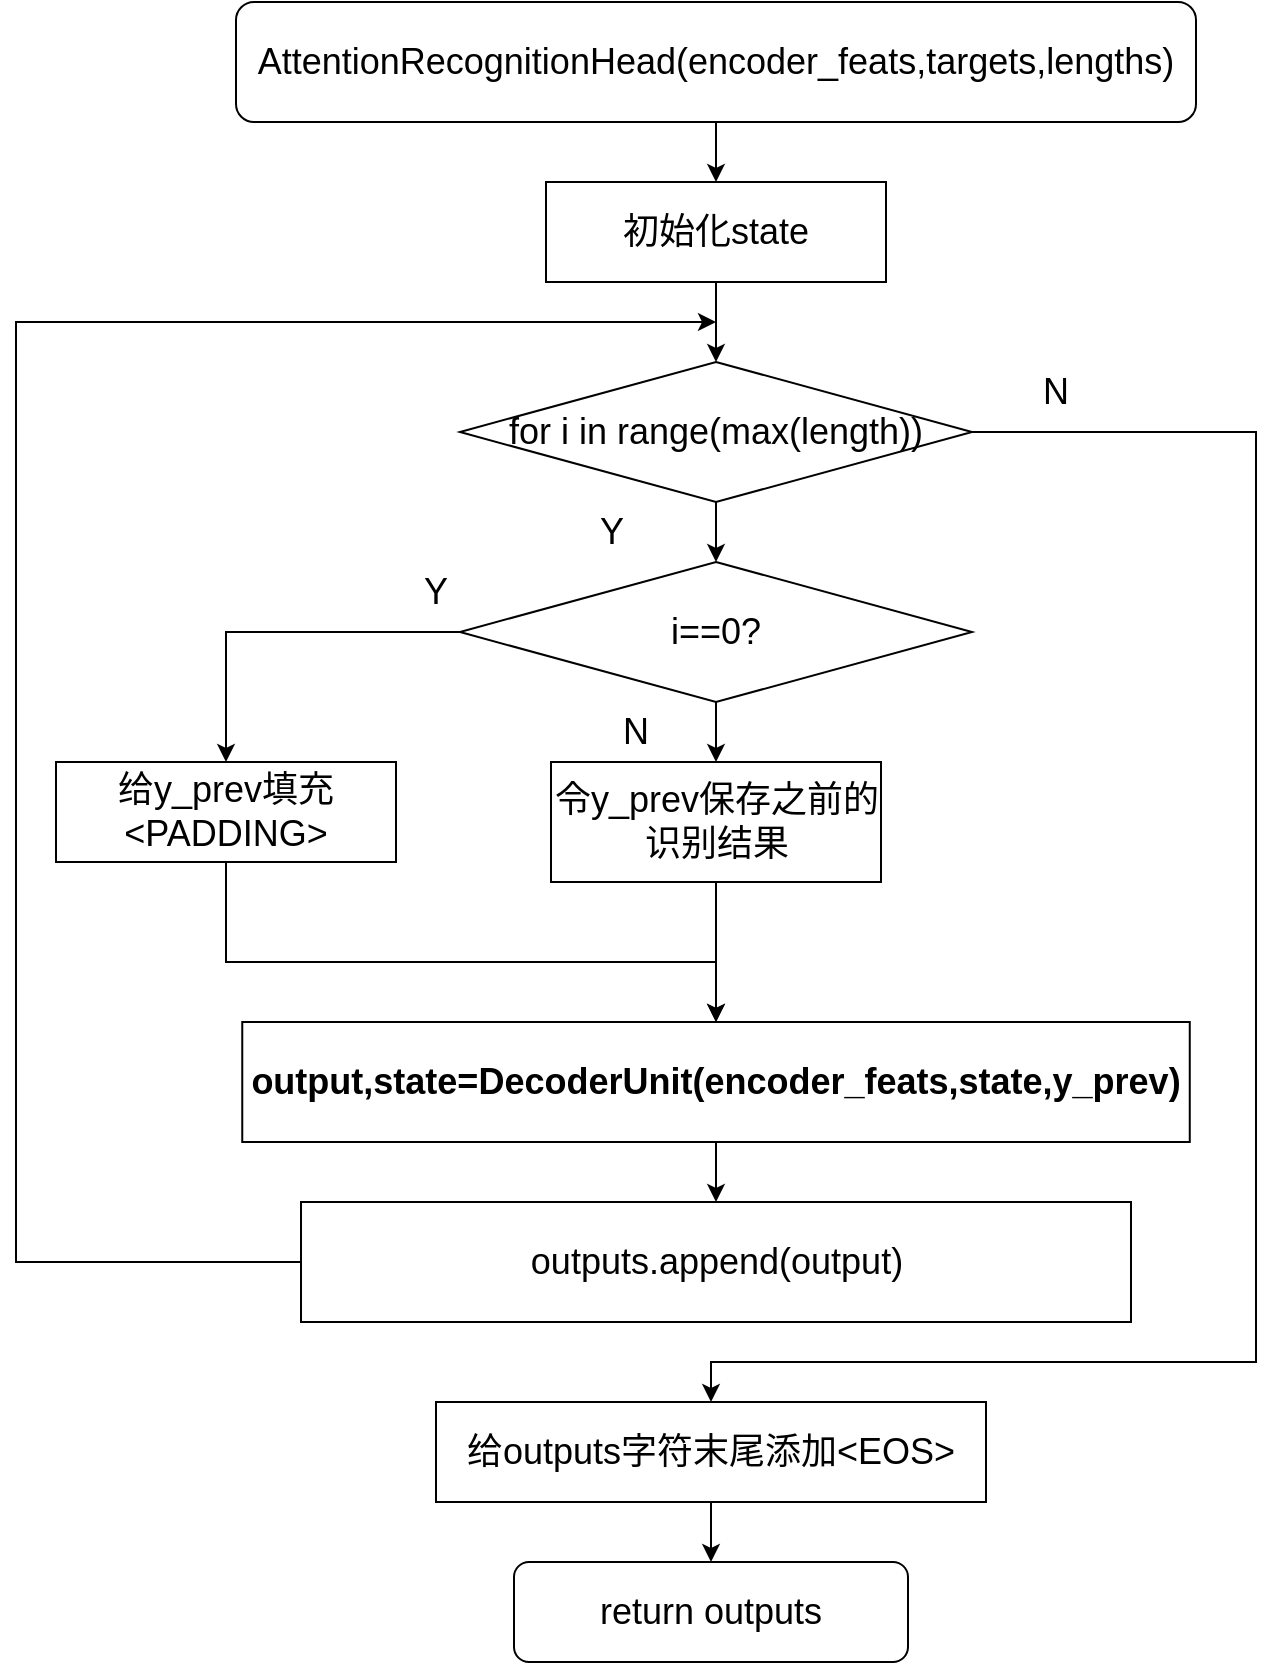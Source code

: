 <mxfile version="21.3.2" type="github">
  <diagram name="第 1 页" id="9CDZLtnK_lKL94_MYHNa">
    <mxGraphModel dx="1235" dy="571" grid="1" gridSize="10" guides="1" tooltips="1" connect="1" arrows="1" fold="1" page="1" pageScale="1" pageWidth="827" pageHeight="1169" math="0" shadow="0">
      <root>
        <mxCell id="0" />
        <mxCell id="1" parent="0" />
        <mxCell id="SE5Cj6JCZIgKS3xCDAxQ-5" value="" style="edgeStyle=orthogonalEdgeStyle;rounded=0;orthogonalLoop=1;jettySize=auto;html=1;entryX=0.5;entryY=0;entryDx=0;entryDy=0;exitX=0.5;exitY=1;exitDx=0;exitDy=0;" parent="1" source="SE5Cj6JCZIgKS3xCDAxQ-18" target="SE5Cj6JCZIgKS3xCDAxQ-6" edge="1">
          <mxGeometry relative="1" as="geometry">
            <mxPoint x="480" y="210" as="sourcePoint" />
            <mxPoint x="480" y="285" as="targetPoint" />
          </mxGeometry>
        </mxCell>
        <mxCell id="SE5Cj6JCZIgKS3xCDAxQ-19" value="" style="edgeStyle=orthogonalEdgeStyle;rounded=0;orthogonalLoop=1;jettySize=auto;html=1;" parent="1" source="SE5Cj6JCZIgKS3xCDAxQ-1" target="SE5Cj6JCZIgKS3xCDAxQ-18" edge="1">
          <mxGeometry relative="1" as="geometry" />
        </mxCell>
        <mxCell id="SE5Cj6JCZIgKS3xCDAxQ-1" value="&lt;font style=&quot;font-size: 18px;&quot;&gt;AttentionRecognitionHead(encoder_feats,targets,lengths)&lt;/font&gt;" style="rounded=1;whiteSpace=wrap;html=1;" parent="1" vertex="1">
          <mxGeometry x="230" y="80" width="480" height="60" as="geometry" />
        </mxCell>
        <mxCell id="SE5Cj6JCZIgKS3xCDAxQ-11" value="" style="edgeStyle=orthogonalEdgeStyle;rounded=0;orthogonalLoop=1;jettySize=auto;html=1;" parent="1" source="SE5Cj6JCZIgKS3xCDAxQ-6" target="SE5Cj6JCZIgKS3xCDAxQ-10" edge="1">
          <mxGeometry relative="1" as="geometry" />
        </mxCell>
        <mxCell id="SE5Cj6JCZIgKS3xCDAxQ-31" style="edgeStyle=orthogonalEdgeStyle;rounded=0;orthogonalLoop=1;jettySize=auto;html=1;exitX=1;exitY=0.5;exitDx=0;exitDy=0;entryX=0.5;entryY=0;entryDx=0;entryDy=0;" parent="1" source="SE5Cj6JCZIgKS3xCDAxQ-6" target="JeZI4DLi6IvP32mICuwy-1" edge="1">
          <mxGeometry relative="1" as="geometry">
            <mxPoint x="470" y="780" as="targetPoint" />
            <Array as="points">
              <mxPoint x="740" y="295" />
              <mxPoint x="740" y="760" />
              <mxPoint x="468" y="760" />
            </Array>
          </mxGeometry>
        </mxCell>
        <mxCell id="SE5Cj6JCZIgKS3xCDAxQ-6" value="&lt;font style=&quot;font-size: 18px;&quot;&gt;for i in range(max(length))&lt;/font&gt;" style="rhombus;whiteSpace=wrap;html=1;" parent="1" vertex="1">
          <mxGeometry x="342" y="260" width="256" height="70" as="geometry" />
        </mxCell>
        <mxCell id="SE5Cj6JCZIgKS3xCDAxQ-13" value="" style="edgeStyle=orthogonalEdgeStyle;rounded=0;orthogonalLoop=1;jettySize=auto;html=1;" parent="1" source="SE5Cj6JCZIgKS3xCDAxQ-10" target="SE5Cj6JCZIgKS3xCDAxQ-12" edge="1">
          <mxGeometry relative="1" as="geometry" />
        </mxCell>
        <mxCell id="SE5Cj6JCZIgKS3xCDAxQ-29" style="edgeStyle=orthogonalEdgeStyle;rounded=0;orthogonalLoop=1;jettySize=auto;html=1;" parent="1" source="SE5Cj6JCZIgKS3xCDAxQ-10" target="SE5Cj6JCZIgKS3xCDAxQ-16" edge="1">
          <mxGeometry relative="1" as="geometry" />
        </mxCell>
        <mxCell id="SE5Cj6JCZIgKS3xCDAxQ-10" value="&lt;font style=&quot;font-size: 18px;&quot;&gt;i==0?&lt;/font&gt;" style="rhombus;whiteSpace=wrap;html=1;" parent="1" vertex="1">
          <mxGeometry x="342" y="360" width="256" height="70" as="geometry" />
        </mxCell>
        <mxCell id="SE5Cj6JCZIgKS3xCDAxQ-25" value="" style="edgeStyle=orthogonalEdgeStyle;rounded=0;orthogonalLoop=1;jettySize=auto;html=1;" parent="1" source="SE5Cj6JCZIgKS3xCDAxQ-12" target="SE5Cj6JCZIgKS3xCDAxQ-24" edge="1">
          <mxGeometry relative="1" as="geometry" />
        </mxCell>
        <mxCell id="SE5Cj6JCZIgKS3xCDAxQ-12" value="&lt;font style=&quot;font-size: 18px;&quot;&gt;令y_prev保存之前的识别结果&lt;/font&gt;" style="whiteSpace=wrap;html=1;" parent="1" vertex="1">
          <mxGeometry x="387.5" y="460" width="165" height="60" as="geometry" />
        </mxCell>
        <mxCell id="SE5Cj6JCZIgKS3xCDAxQ-28" style="edgeStyle=orthogonalEdgeStyle;rounded=0;orthogonalLoop=1;jettySize=auto;html=1;exitX=0.5;exitY=1;exitDx=0;exitDy=0;" parent="1" source="SE5Cj6JCZIgKS3xCDAxQ-16" target="SE5Cj6JCZIgKS3xCDAxQ-24" edge="1">
          <mxGeometry relative="1" as="geometry">
            <Array as="points">
              <mxPoint x="225" y="560" />
              <mxPoint x="470" y="560" />
            </Array>
          </mxGeometry>
        </mxCell>
        <mxCell id="SE5Cj6JCZIgKS3xCDAxQ-16" value="&lt;font style=&quot;font-size: 18px;&quot;&gt;给y_prev填充&amp;lt;PADDING&amp;gt;&lt;/font&gt;" style="whiteSpace=wrap;html=1;" parent="1" vertex="1">
          <mxGeometry x="140" y="460" width="170" height="50" as="geometry" />
        </mxCell>
        <mxCell id="SE5Cj6JCZIgKS3xCDAxQ-18" value="&lt;font style=&quot;font-size: 18px;&quot;&gt;初始化state&lt;/font&gt;" style="whiteSpace=wrap;html=1;" parent="1" vertex="1">
          <mxGeometry x="385" y="170" width="170" height="50" as="geometry" />
        </mxCell>
        <mxCell id="SE5Cj6JCZIgKS3xCDAxQ-20" value="&lt;font style=&quot;font-size: 18px;&quot;&gt;Y&lt;/font&gt;" style="text;html=1;strokeColor=none;fillColor=none;align=center;verticalAlign=middle;whiteSpace=wrap;rounded=0;" parent="1" vertex="1">
          <mxGeometry x="387.5" y="330" width="60" height="30" as="geometry" />
        </mxCell>
        <mxCell id="SE5Cj6JCZIgKS3xCDAxQ-21" value="&lt;font style=&quot;font-size: 18px;&quot;&gt;Y&lt;/font&gt;" style="text;html=1;strokeColor=none;fillColor=none;align=center;verticalAlign=middle;whiteSpace=wrap;rounded=0;" parent="1" vertex="1">
          <mxGeometry x="300" y="360" width="60" height="30" as="geometry" />
        </mxCell>
        <mxCell id="SE5Cj6JCZIgKS3xCDAxQ-23" value="&lt;font style=&quot;font-size: 18px;&quot;&gt;N&lt;/font&gt;" style="text;html=1;strokeColor=none;fillColor=none;align=center;verticalAlign=middle;whiteSpace=wrap;rounded=0;" parent="1" vertex="1">
          <mxGeometry x="400" y="430" width="60" height="30" as="geometry" />
        </mxCell>
        <mxCell id="SE5Cj6JCZIgKS3xCDAxQ-27" value="" style="edgeStyle=orthogonalEdgeStyle;rounded=0;orthogonalLoop=1;jettySize=auto;html=1;" parent="1" source="SE5Cj6JCZIgKS3xCDAxQ-24" target="SE5Cj6JCZIgKS3xCDAxQ-26" edge="1">
          <mxGeometry relative="1" as="geometry" />
        </mxCell>
        <mxCell id="SE5Cj6JCZIgKS3xCDAxQ-24" value="&lt;font style=&quot;font-size: 18px;&quot;&gt;&lt;b&gt;output,state=DecoderUnit(encoder_feats,state,y_prev)&lt;/b&gt;&lt;/font&gt;" style="whiteSpace=wrap;html=1;" parent="1" vertex="1">
          <mxGeometry x="233.13" y="590" width="473.75" height="60" as="geometry" />
        </mxCell>
        <mxCell id="SE5Cj6JCZIgKS3xCDAxQ-30" style="edgeStyle=orthogonalEdgeStyle;rounded=0;orthogonalLoop=1;jettySize=auto;html=1;exitX=0;exitY=0.5;exitDx=0;exitDy=0;" parent="1" source="SE5Cj6JCZIgKS3xCDAxQ-26" edge="1">
          <mxGeometry relative="1" as="geometry">
            <Array as="points">
              <mxPoint x="120" y="710" />
              <mxPoint x="120" y="240" />
              <mxPoint x="470" y="240" />
            </Array>
            <mxPoint x="470" y="240" as="targetPoint" />
          </mxGeometry>
        </mxCell>
        <mxCell id="SE5Cj6JCZIgKS3xCDAxQ-26" value="&lt;font style=&quot;font-size: 18px;&quot;&gt;outputs.append(output)&lt;/font&gt;" style="whiteSpace=wrap;html=1;" parent="1" vertex="1">
          <mxGeometry x="262.5" y="680" width="415" height="60" as="geometry" />
        </mxCell>
        <mxCell id="SE5Cj6JCZIgKS3xCDAxQ-33" value="&lt;font style=&quot;font-size: 18px;&quot;&gt;return outputs&lt;/font&gt;" style="rounded=1;whiteSpace=wrap;html=1;" parent="1" vertex="1">
          <mxGeometry x="369" y="860" width="197" height="50" as="geometry" />
        </mxCell>
        <mxCell id="SE5Cj6JCZIgKS3xCDAxQ-34" value="&lt;font style=&quot;font-size: 18px;&quot;&gt;N&lt;/font&gt;" style="text;html=1;strokeColor=none;fillColor=none;align=center;verticalAlign=middle;whiteSpace=wrap;rounded=0;" parent="1" vertex="1">
          <mxGeometry x="610" y="260" width="60" height="30" as="geometry" />
        </mxCell>
        <mxCell id="JeZI4DLi6IvP32mICuwy-2" value="" style="edgeStyle=orthogonalEdgeStyle;rounded=0;orthogonalLoop=1;jettySize=auto;html=1;" edge="1" parent="1" source="JeZI4DLi6IvP32mICuwy-1" target="SE5Cj6JCZIgKS3xCDAxQ-33">
          <mxGeometry relative="1" as="geometry" />
        </mxCell>
        <mxCell id="JeZI4DLi6IvP32mICuwy-1" value="&lt;font style=&quot;font-size: 18px;&quot;&gt;给outputs字符末尾添加&amp;lt;EOS&amp;gt;&lt;/font&gt;" style="whiteSpace=wrap;html=1;" vertex="1" parent="1">
          <mxGeometry x="330" y="780" width="275" height="50" as="geometry" />
        </mxCell>
      </root>
    </mxGraphModel>
  </diagram>
</mxfile>
